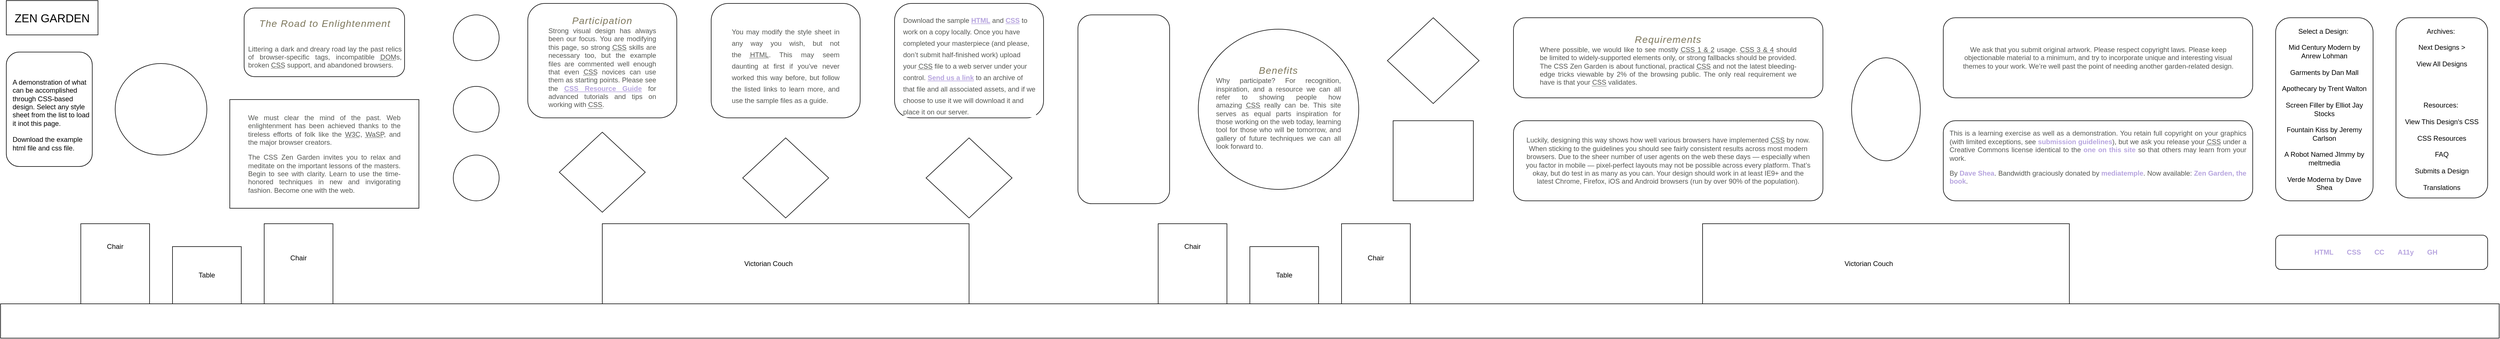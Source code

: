 <mxfile version="14.1.8" type="device"><diagram id="muAHVpq-a1FRQnANZYav" name="Page-1"><mxGraphModel dx="721" dy="633" grid="1" gridSize="10" guides="1" tooltips="1" connect="0" arrows="0" fold="1" page="1" pageScale="1" pageWidth="1400" pageHeight="600" math="0" shadow="0"><root><mxCell id="0"/><mxCell id="1" parent="0"/><mxCell id="gYniuWMGcXN3ru_SgR-X-10" value="" style="rounded=1;whiteSpace=wrap;html=1;fontSize=20;" parent="1" vertex="1"><mxGeometry x="10" y="100" width="150" height="200" as="geometry"/></mxCell><mxCell id="gYniuWMGcXN3ru_SgR-X-1" value="" style="rounded=0;whiteSpace=wrap;html=1;" parent="1" vertex="1"><mxGeometry x="10" y="10" width="160" height="60" as="geometry"/></mxCell><mxCell id="gYniuWMGcXN3ru_SgR-X-2" value="ZEN GARDEN" style="text;html=1;strokeColor=none;fillColor=none;align=center;verticalAlign=middle;whiteSpace=wrap;rounded=0;fontSize=20;" parent="1" vertex="1"><mxGeometry x="10" y="22.5" width="160" height="35" as="geometry"/></mxCell><mxCell id="gYniuWMGcXN3ru_SgR-X-8" value="&lt;div style=&quot;text-align: left&quot;&gt;&lt;span&gt;A demonstration of what can be accomplished through CSS-based design. Select any style sheet from the list to load it inot this page.&amp;nbsp;&lt;/span&gt;&lt;/div&gt;&lt;br&gt;&lt;div style=&quot;text-align: left&quot;&gt;&lt;span&gt;Download the example html file and css file.&amp;nbsp;&lt;/span&gt;&lt;/div&gt;" style="text;html=1;strokeColor=none;fillColor=none;align=center;verticalAlign=middle;whiteSpace=wrap;rounded=0;" parent="1" vertex="1"><mxGeometry x="20" y="130" width="140" height="160" as="geometry"/></mxCell><mxCell id="gYniuWMGcXN3ru_SgR-X-11" value="" style="ellipse;whiteSpace=wrap;html=1;aspect=fixed;" parent="1" vertex="1"><mxGeometry x="200" y="120" width="160" height="160" as="geometry"/></mxCell><mxCell id="gYniuWMGcXN3ru_SgR-X-12" value="" style="group;" parent="1" vertex="1" connectable="0"><mxGeometry x="425" y="23" width="280" height="120" as="geometry"/></mxCell><mxCell id="gYniuWMGcXN3ru_SgR-X-13" value="" style="rounded=1;whiteSpace=wrap;html=1;" parent="gYniuWMGcXN3ru_SgR-X-12" vertex="1"><mxGeometry width="280" height="120" as="geometry"/></mxCell><mxCell id="gYniuWMGcXN3ru_SgR-X-14" value="&lt;h3 style=&quot;font-style: italic ; font-weight: normal ; font-stretch: normal ; font-size: 1.4em ; line-height: normal ; font-family: &amp;#34;georgia&amp;#34; , sans-serif ; letter-spacing: 1px ; margin-bottom: 0px ; color: rgb(125 , 119 , 92) ; background-color: rgb(255 , 255 , 255)&quot;&gt;The Road to Enlightenment&lt;/h3&gt;&lt;p style=&quot;margin-top: 0px ; text-align: justify ; color: rgb(85 , 87 , 83) ; font-family: &amp;#34;georgia&amp;#34; , sans-serif ; background-color: rgb(255 , 255 , 255)&quot;&gt;&lt;br&gt;&lt;/p&gt;&lt;p style=&quot;margin-top: 0px ; text-align: justify ; color: rgb(85 , 87 , 83) ; font-family: &amp;#34;georgia&amp;#34; , sans-serif ; background-color: rgb(255 , 255 , 255)&quot;&gt;Littering a dark and dreary road lay the past relics of browser-specific tags, incompatible&amp;nbsp;&lt;abbr title=&quot;Document Object Model&quot; style=&quot;border-bottom: none&quot;&gt;DOM&lt;/abbr&gt;s, broken&amp;nbsp;&lt;abbr title=&quot;Cascading Style Sheets&quot; style=&quot;border-bottom: none&quot;&gt;CSS&lt;/abbr&gt;&amp;nbsp;support, and abandoned browsers.&lt;/p&gt;" style="text;html=1;strokeColor=none;fillColor=none;align=center;verticalAlign=middle;whiteSpace=wrap;rounded=0;" parent="gYniuWMGcXN3ru_SgR-X-12" vertex="1"><mxGeometry x="6" y="15" width="270" height="90" as="geometry"/></mxCell><mxCell id="gYniuWMGcXN3ru_SgR-X-15" value="" style="group;fillColor=#ffe6cc;strokeColor=#d79b00;" parent="1" vertex="1" connectable="0"><mxGeometry x="400" y="183" width="330" height="190" as="geometry"/></mxCell><mxCell id="gYniuWMGcXN3ru_SgR-X-16" value="" style="rounded=0;whiteSpace=wrap;html=1;" parent="gYniuWMGcXN3ru_SgR-X-15" vertex="1"><mxGeometry width="330" height="190" as="geometry"/></mxCell><mxCell id="gYniuWMGcXN3ru_SgR-X-17" value="&lt;p style=&quot;margin-top: 0px ; text-align: justify ; color: rgb(85 , 87 , 83) ; font-family: &amp;#34;georgia&amp;#34; , sans-serif ; background-color: rgb(255 , 255 , 255)&quot;&gt;We must clear the mind of the past. Web enlightenment has been achieved thanks to the tireless efforts of folk like the&amp;nbsp;&lt;abbr title=&quot;World Wide Web Consortium&quot; style=&quot;border-bottom: none&quot;&gt;W3C&lt;/abbr&gt;,&amp;nbsp;&lt;abbr title=&quot;Web Standards Project&quot; style=&quot;border-bottom: none&quot;&gt;WaSP&lt;/abbr&gt;, and the major browser creators.&lt;/p&gt;&lt;p style=&quot;margin-top: 0px ; text-align: justify ; color: rgb(85 , 87 , 83) ; font-family: &amp;#34;georgia&amp;#34; , sans-serif ; background-color: rgb(255 , 255 , 255)&quot;&gt;The CSS Zen Garden invites you to relax and meditate on the important lessons of the masters. Begin to see with clarity. Learn to use the time-honored techniques in new and invigorating fashion. Become one with the web.&lt;/p&gt;" style="text;html=1;strokeColor=none;fillColor=none;align=center;verticalAlign=middle;whiteSpace=wrap;rounded=0;" parent="gYniuWMGcXN3ru_SgR-X-15" vertex="1"><mxGeometry x="30.8" y="24.806" width="268.4" height="153.056" as="geometry"/></mxCell><mxCell id="gYniuWMGcXN3ru_SgR-X-18" value="" style="rhombus;whiteSpace=wrap;html=1;align=left;" parent="1" vertex="1"><mxGeometry x="975" y="240" width="150" height="140" as="geometry"/></mxCell><mxCell id="gYniuWMGcXN3ru_SgR-X-19" value="" style="group" parent="1" vertex="1" connectable="0"><mxGeometry x="920" y="15" width="260" height="200" as="geometry"/></mxCell><mxCell id="gYniuWMGcXN3ru_SgR-X-20" value="" style="rounded=1;whiteSpace=wrap;html=1;" parent="gYniuWMGcXN3ru_SgR-X-19" vertex="1"><mxGeometry width="260" height="200" as="geometry"/></mxCell><mxCell id="gYniuWMGcXN3ru_SgR-X-21" value="&lt;h3 style=&quot;font-style: italic ; font-weight: normal ; font-stretch: normal ; font-size: 1.4em ; line-height: normal ; font-family: &amp;quot;georgia&amp;quot; , sans-serif ; letter-spacing: 1px ; margin-bottom: 0px ; color: rgb(125 , 119 , 92) ; background-color: rgb(255 , 255 , 255)&quot;&gt;Participation&lt;/h3&gt;&lt;p style=&quot;margin-top: 0px ; text-align: justify ; color: rgb(85 , 87 , 83) ; font-family: &amp;quot;georgia&amp;quot; , sans-serif ; background-color: rgb(255 , 255 , 255)&quot;&gt;Strong visual design has always been our focus. You are modifying this page, so strong&amp;nbsp;&lt;abbr title=&quot;Cascading Style Sheets&quot; style=&quot;border-bottom: none&quot;&gt;CSS&lt;/abbr&gt;&amp;nbsp;skills are necessary too, but the example files are commented well enough that even&amp;nbsp;&lt;abbr title=&quot;Cascading Style Sheets&quot; style=&quot;border-bottom: none&quot;&gt;CSS&lt;/abbr&gt;&amp;nbsp;novices can use them as starting points. Please see the&amp;nbsp;&lt;a href=&quot;http://www.mezzoblue.com/zengarden/resources/&quot; title=&quot;A listing of CSS-related resources&quot; style=&quot;font-weight: bold ; color: rgb(183 , 165 , 223)&quot;&gt;&lt;abbr title=&quot;Cascading Style Sheets&quot; style=&quot;border-bottom: none&quot;&gt;CSS&lt;/abbr&gt;&amp;nbsp;Resource Guide&lt;/a&gt;&amp;nbsp;for advanced tutorials and tips on working with&amp;nbsp;&lt;abbr title=&quot;Cascading Style Sheets&quot; style=&quot;border-bottom: none&quot;&gt;CSS&lt;/abbr&gt;.&lt;/p&gt;" style="text;html=1;strokeColor=none;fillColor=none;align=center;verticalAlign=middle;whiteSpace=wrap;rounded=0;" parent="gYniuWMGcXN3ru_SgR-X-19" vertex="1"><mxGeometry x="35" y="17.5" width="190" height="165" as="geometry"/></mxCell><mxCell id="gYniuWMGcXN3ru_SgR-X-23" value="" style="ellipse;whiteSpace=wrap;html=1;aspect=fixed;align=left;" parent="1" vertex="1"><mxGeometry x="790" y="280" width="80" height="80" as="geometry"/></mxCell><mxCell id="gYniuWMGcXN3ru_SgR-X-24" value="" style="ellipse;whiteSpace=wrap;html=1;aspect=fixed;align=left;" parent="1" vertex="1"><mxGeometry x="790" y="160" width="80" height="80" as="geometry"/></mxCell><mxCell id="gYniuWMGcXN3ru_SgR-X-25" value="" style="ellipse;whiteSpace=wrap;html=1;aspect=fixed;align=left;" parent="1" vertex="1"><mxGeometry x="790" y="35" width="80" height="80" as="geometry"/></mxCell><mxCell id="gYniuWMGcXN3ru_SgR-X-26" value="" style="rhombus;whiteSpace=wrap;html=1;align=left;" parent="1" vertex="1"><mxGeometry x="1615" y="250" width="150" height="140" as="geometry"/></mxCell><mxCell id="gYniuWMGcXN3ru_SgR-X-27" value="" style="rhombus;whiteSpace=wrap;html=1;align=left;" parent="1" vertex="1"><mxGeometry x="1295" y="250" width="150" height="140" as="geometry"/></mxCell><mxCell id="gYniuWMGcXN3ru_SgR-X-29" value="" style="group" parent="1" vertex="1" connectable="0"><mxGeometry x="1560" y="15" width="260" height="200" as="geometry"/></mxCell><mxCell id="gYniuWMGcXN3ru_SgR-X-30" value="" style="rounded=1;whiteSpace=wrap;html=1;" parent="gYniuWMGcXN3ru_SgR-X-29" vertex="1"><mxGeometry width="260" height="200" as="geometry"/></mxCell><mxCell id="gYniuWMGcXN3ru_SgR-X-31" value="&lt;h3 style=&quot;font-style: italic ; font-weight: normal ; font-stretch: normal ; font-size: 1.4em ; line-height: normal ; font-family: &amp;quot;georgia&amp;quot; , sans-serif ; letter-spacing: 1px ; margin-bottom: 0px ; color: rgb(125 , 119 , 92) ; background-color: rgb(255 , 255 , 255)&quot;&gt;&lt;span style=&quot;color: rgb(85 , 87 , 83) ; font-size: 12px ; font-style: normal ; letter-spacing: normal&quot;&gt;Download the sample&amp;nbsp;&lt;/span&gt;&lt;a title=&quot;This page's source HTML code, not to be modified.&quot; style=&quot;font-weight: bold ; color: rgb(183 , 165 , 223) ; font-size: 12px ; font-style: normal ; letter-spacing: normal&quot;&gt;HTML&lt;/a&gt;&lt;span style=&quot;color: rgb(85 , 87 , 83) ; font-size: 12px ; font-style: normal ; letter-spacing: normal&quot;&gt;&amp;nbsp;and&amp;nbsp;&lt;/span&gt;&lt;a title=&quot;This page's sample CSS, the file you may modify.&quot; style=&quot;font-weight: bold ; color: rgb(183 , 165 , 223) ; font-size: 12px ; font-style: normal ; letter-spacing: normal&quot;&gt;CSS&lt;/a&gt;&lt;span style=&quot;color: rgb(85 , 87 , 83) ; font-size: 12px ; font-style: normal ; letter-spacing: normal&quot;&gt;&amp;nbsp;to work on a copy locally. Once you have completed your masterpiece (and please, don’t submit half-finished work) upload your&amp;nbsp;&lt;/span&gt;&lt;abbr title=&quot;Cascading Style Sheets&quot; style=&quot;border-bottom: none ; color: rgb(85 , 87 , 83) ; font-size: 12px ; font-style: normal ; letter-spacing: normal&quot;&gt;CSS&lt;/abbr&gt;&lt;span style=&quot;color: rgb(85 , 87 , 83) ; font-size: 12px ; font-style: normal ; letter-spacing: normal&quot;&gt;&amp;nbsp;file to a web server under your control.&amp;nbsp;&lt;/span&gt;&lt;a href=&quot;http://www.mezzoblue.com/zengarden/submit/&quot; title=&quot;Use the contact form to send us your CSS file&quot; style=&quot;font-weight: bold ; color: rgb(183 , 165 , 223) ; font-size: 12px ; font-style: normal ; letter-spacing: normal&quot;&gt;Send us a link&lt;/a&gt;&lt;span style=&quot;color: rgb(85 , 87 , 83) ; font-size: 12px ; font-style: normal ; letter-spacing: normal&quot;&gt;&amp;nbsp;to an archive of that file and all associated assets, and if we choose to use it we will download it and place it on our server.&lt;/span&gt;&lt;br&gt;&lt;/h3&gt;" style="text;html=1;strokeColor=none;fillColor=none;align=left;verticalAlign=middle;whiteSpace=wrap;rounded=0;spacing=0;" parent="gYniuWMGcXN3ru_SgR-X-29" vertex="1"><mxGeometry x="15" y="10" width="230" height="180" as="geometry"/></mxCell><mxCell id="gYniuWMGcXN3ru_SgR-X-32" value="" style="group" parent="1" vertex="1" connectable="0"><mxGeometry x="1240" y="15" width="260" height="200" as="geometry"/></mxCell><mxCell id="gYniuWMGcXN3ru_SgR-X-33" value="" style="rounded=1;whiteSpace=wrap;html=1;" parent="gYniuWMGcXN3ru_SgR-X-32" vertex="1"><mxGeometry width="260" height="200" as="geometry"/></mxCell><mxCell id="gYniuWMGcXN3ru_SgR-X-34" value="&lt;h3 style=&quot;text-align: justify ; font-style: italic ; font-weight: normal ; font-stretch: normal ; font-size: 1.4em ; line-height: normal ; font-family: &amp;#34;georgia&amp;#34; , sans-serif ; letter-spacing: 1px ; margin-bottom: 0px ; color: rgb(125 , 119 , 92) ; background-color: rgb(255 , 255 , 255)&quot;&gt;&lt;span style=&quot;color: rgb(85 , 87 , 83) ; font-size: 12px ; font-style: normal ; letter-spacing: normal&quot;&gt;You may modify the style sheet in any way you wish, but not the&amp;nbsp;&lt;/span&gt;&lt;abbr title=&quot;HyperText Markup Language&quot; style=&quot;border-bottom: none ; color: rgb(85 , 87 , 83) ; font-size: 12px ; font-style: normal ; letter-spacing: normal&quot;&gt;HTML&lt;/abbr&gt;&lt;span style=&quot;color: rgb(85 , 87 , 83) ; font-size: 12px ; font-style: normal ; letter-spacing: normal&quot;&gt;. This may seem daunting at first if you’ve never worked this way before, but follow the listed links to learn more, and use the sample files as a guide.&lt;/span&gt;&lt;br&gt;&lt;/h3&gt;" style="text;html=1;strokeColor=none;fillColor=none;align=center;verticalAlign=middle;whiteSpace=wrap;rounded=0;" parent="gYniuWMGcXN3ru_SgR-X-32" vertex="1"><mxGeometry x="35" y="25" width="190" height="150" as="geometry"/></mxCell><mxCell id="gYniuWMGcXN3ru_SgR-X-38" value="" style="rounded=1;whiteSpace=wrap;html=1;" parent="1" vertex="1"><mxGeometry x="1880" y="35" width="160" height="330" as="geometry"/></mxCell><mxCell id="gYniuWMGcXN3ru_SgR-X-39" value="" style="group" parent="1" vertex="1" connectable="0"><mxGeometry x="2090" y="60" width="280" height="280" as="geometry"/></mxCell><mxCell id="gYniuWMGcXN3ru_SgR-X-40" value="" style="ellipse;whiteSpace=wrap;html=1;aspect=fixed;align=left;" parent="gYniuWMGcXN3ru_SgR-X-39" vertex="1"><mxGeometry width="280" height="280" as="geometry"/></mxCell><mxCell id="gYniuWMGcXN3ru_SgR-X-41" value="&#10;&#10;&lt;h3 style=&quot;font: italic 1.4em georgia, sans-serif; letter-spacing: 1px; margin-bottom: 0px; color: rgb(125, 119, 92); text-indent: 0px; text-transform: none; word-spacing: 0px; background-color: rgb(255, 255, 255);&quot;&gt;Benefits&lt;/h3&gt;&lt;p style=&quot;margin-top: 0px; text-align: justify; color: rgb(85, 87, 83); font-family: georgia, sans-serif; font-size: 12px; font-style: normal; font-weight: 400; letter-spacing: normal; text-indent: 0px; text-transform: none; word-spacing: 0px; background-color: rgb(255, 255, 255);&quot;&gt;Why participate? For recognition, inspiration, and a resource we can all refer to showing people how amazing&lt;span&gt;&amp;nbsp;&lt;/span&gt;&lt;abbr title=&quot;Cascading Style Sheets&quot; style=&quot;border-bottom: none&quot;&gt;CSS&lt;/abbr&gt;&lt;span&gt;&amp;nbsp;&lt;/span&gt;really can be. This site serves as equal parts inspiration for those working on the web today, learning tool for those who will be tomorrow, and gallery of future techniques we can all look forward to.&lt;/p&gt;&#10;&#10;" style="text;html=1;strokeColor=none;fillColor=none;align=center;verticalAlign=middle;whiteSpace=wrap;rounded=0;" parent="gYniuWMGcXN3ru_SgR-X-39" vertex="1"><mxGeometry x="30" y="60" width="220" height="150" as="geometry"/></mxCell><mxCell id="gYniuWMGcXN3ru_SgR-X-43" value="" style="rhombus;whiteSpace=wrap;html=1;fillColor=none;" parent="1" vertex="1"><mxGeometry x="2420" y="40" width="160" height="150" as="geometry"/></mxCell><mxCell id="gYniuWMGcXN3ru_SgR-X-44" value="" style="rounded=0;whiteSpace=wrap;html=1;fillColor=none;" parent="1" vertex="1"><mxGeometry x="2430" y="220" width="140" height="140" as="geometry"/></mxCell><mxCell id="gYniuWMGcXN3ru_SgR-X-47" value="" style="rounded=1;whiteSpace=wrap;html=1;align=left;" parent="1" vertex="1"><mxGeometry x="3390" y="220" width="540" height="140" as="geometry"/></mxCell><mxCell id="gYniuWMGcXN3ru_SgR-X-49" value="" style="rounded=1;whiteSpace=wrap;html=1;align=left;" parent="1" vertex="1"><mxGeometry x="2640" y="220" width="540" height="140" as="geometry"/></mxCell><mxCell id="gYniuWMGcXN3ru_SgR-X-50" value="" style="ellipse;whiteSpace=wrap;html=1;fillColor=none;" parent="1" vertex="1"><mxGeometry x="3230" y="110" width="120" height="180" as="geometry"/></mxCell><mxCell id="gYniuWMGcXN3ru_SgR-X-51" value="&#10;&#10;&lt;span style=&quot;color: rgb(85, 87, 83); font-family: georgia, sans-serif; font-size: 12px; font-style: normal; font-weight: 400; letter-spacing: normal; text-align: justify; text-indent: 0px; text-transform: none; word-spacing: 0px; background-color: rgb(255, 255, 255); display: inline; float: none;&quot;&gt;Luckily, designing this way shows how well various browsers have implemented&lt;span&gt;&amp;nbsp;&lt;/span&gt;&lt;/span&gt;&lt;abbr title=&quot;Cascading Style Sheets&quot; style=&quot;border-bottom: none; color: rgb(85, 87, 83); font-family: georgia, sans-serif; font-size: 12px; font-style: normal; font-weight: 400; letter-spacing: normal; text-align: justify; text-indent: 0px; text-transform: none; word-spacing: 0px; background-color: rgb(255, 255, 255);&quot;&gt;CSS&lt;/abbr&gt;&lt;span style=&quot;color: rgb(85, 87, 83); font-family: georgia, sans-serif; font-size: 12px; font-style: normal; font-weight: 400; letter-spacing: normal; text-align: justify; text-indent: 0px; text-transform: none; word-spacing: 0px; background-color: rgb(255, 255, 255); display: inline; float: none;&quot;&gt;&lt;span&gt;&amp;nbsp;&lt;/span&gt;by now. When sticking to the guidelines you should see fairly consistent results across most modern browsers. Due to the sheer number of user agents on the web these days — especially when you factor in mobile — pixel-perfect layouts may not be possible across every platform. That’s okay, but do test in as many as you can. Your design should work in at least IE9+ and the latest Chrome, Firefox, iOS and Android browsers (run by over 90% of the population).&lt;/span&gt;&#10;&#10;" style="text;html=1;strokeColor=none;fillColor=none;align=center;verticalAlign=middle;whiteSpace=wrap;rounded=0;" parent="1" vertex="1"><mxGeometry x="2660" y="245" width="500" height="90" as="geometry"/></mxCell><mxCell id="gYniuWMGcXN3ru_SgR-X-53" value="&#10;&#10;&lt;p style=&quot;margin-top: 0px; text-align: justify; color: rgb(85, 87, 83); font-family: georgia, sans-serif; font-size: 12px; font-style: normal; font-weight: 400; letter-spacing: normal; text-indent: 0px; text-transform: none; word-spacing: 0px; background-color: rgb(255, 255, 255);&quot;&gt;This is a learning exercise as well as a demonstration. You retain full copyright on your graphics (with limited exceptions, see&lt;span&gt;&amp;nbsp;&lt;/span&gt;&lt;a href=&quot;http://www.mezzoblue.com/zengarden/submit/guidelines/&quot; style=&quot;font-weight: bold ; text-decoration: none ; color: rgb(183 , 165 , 223)&quot;&gt;submission guidelines&lt;/a&gt;), but we ask you release your&lt;span&gt;&amp;nbsp;&lt;/span&gt;&lt;abbr title=&quot;Cascading Style Sheets&quot; style=&quot;border-bottom: none&quot;&gt;CSS&lt;/abbr&gt;&lt;span&gt;&amp;nbsp;&lt;/span&gt;under a Creative Commons license identical to the&lt;span&gt;&amp;nbsp;&lt;/span&gt;&lt;a href=&quot;http://creativecommons.org/licenses/by-nc-sa/3.0/&quot; title=&quot;View the Zen Garden's license information.&quot; style=&quot;font-weight: bold ; text-decoration: none ; color: rgb(183 , 165 , 223)&quot;&gt;one on this site&lt;/a&gt;&lt;span&gt;&amp;nbsp;&lt;/span&gt;so that others may learn from your work.&lt;/p&gt;&lt;p style=&quot;margin-top: 0px; text-align: justify; color: rgb(85, 87, 83); font-family: georgia, sans-serif; font-size: 12px; font-style: normal; font-weight: 400; letter-spacing: normal; text-indent: 0px; text-transform: none; word-spacing: 0px; background-color: rgb(255, 255, 255);&quot;&gt;By&lt;span&gt;&amp;nbsp;&lt;/span&gt;&lt;a href=&quot;http://www.mezzoblue.com/&quot; style=&quot;font-weight: bold ; text-decoration: none ; color: rgb(183 , 165 , 223)&quot;&gt;Dave Shea&lt;/a&gt;. Bandwidth graciously donated by&lt;span&gt;&amp;nbsp;&lt;/span&gt;&lt;a href=&quot;http://www.mediatemple.net/&quot; style=&quot;font-weight: bold ; text-decoration: none ; color: rgb(183 , 165 , 223)&quot;&gt;mediatemple&lt;/a&gt;. Now available:&lt;span&gt;&amp;nbsp;&lt;/span&gt;&lt;a href=&quot;http://www.amazon.com/exec/obidos/ASIN/0321303474/mezzoblue-20/&quot; style=&quot;font-weight: bold ; text-decoration: none ; color: rgb(183 , 165 , 223)&quot;&gt;Zen Garden, the book&lt;/a&gt;.&lt;/p&gt;&#10;&#10;" style="text;html=1;strokeColor=none;fillColor=none;align=center;verticalAlign=middle;whiteSpace=wrap;rounded=0;" parent="1" vertex="1"><mxGeometry x="3400" y="235" width="520" height="110" as="geometry"/></mxCell><mxCell id="gYniuWMGcXN3ru_SgR-X-54" value="" style="group" parent="1" vertex="1" connectable="0"><mxGeometry x="2640" y="40" width="540" height="140" as="geometry"/></mxCell><mxCell id="gYniuWMGcXN3ru_SgR-X-46" value="" style="rounded=1;whiteSpace=wrap;html=1;align=left;" parent="gYniuWMGcXN3ru_SgR-X-54" vertex="1"><mxGeometry width="540" height="140" as="geometry"/></mxCell><mxCell id="gYniuWMGcXN3ru_SgR-X-45" value="&lt;h3 style=&quot;font-style: italic ; font-weight: normal ; font-stretch: normal ; font-size: 1.4em ; line-height: normal ; font-family: &amp;#34;georgia&amp;#34; , sans-serif ; letter-spacing: 1px ; margin-bottom: 0px ; color: rgb(125 , 119 , 92) ; background-color: rgb(255 , 255 , 255)&quot;&gt;Requirements&lt;/h3&gt;&lt;p style=&quot;margin-top: 0px ; text-align: justify ; color: rgb(85 , 87 , 83) ; font-family: &amp;#34;georgia&amp;#34; , sans-serif ; background-color: rgb(255 , 255 , 255)&quot;&gt;Where possible, we would like to see mostly&amp;nbsp;&lt;abbr title=&quot;Cascading Style Sheets, levels 1 and 2&quot; style=&quot;border-bottom: none&quot;&gt;CSS 1 &amp;amp; 2&lt;/abbr&gt;&amp;nbsp;usage.&amp;nbsp;&lt;abbr title=&quot;Cascading Style Sheets, levels 3 and 4&quot; style=&quot;border-bottom: none&quot;&gt;CSS 3 &amp;amp; 4&lt;/abbr&gt;&amp;nbsp;should be limited to widely-supported elements only, or strong fallbacks should be provided. The CSS Zen Garden is about functional, practical&amp;nbsp;&lt;abbr title=&quot;Cascading Style Sheets&quot; style=&quot;border-bottom: none&quot;&gt;CSS&lt;/abbr&gt;&amp;nbsp;and not the latest bleeding-edge tricks viewable by 2% of the browsing public. The only real requirement we have is that your&amp;nbsp;&lt;abbr title=&quot;Cascading Style Sheets&quot; style=&quot;border-bottom: none&quot;&gt;CSS&lt;/abbr&gt;&amp;nbsp;validates.&lt;/p&gt;" style="text;html=1;strokeColor=none;align=center;verticalAlign=middle;whiteSpace=wrap;rounded=0;" parent="gYniuWMGcXN3ru_SgR-X-54" vertex="1"><mxGeometry x="45" y="23" width="450" height="97" as="geometry"/></mxCell><mxCell id="gYniuWMGcXN3ru_SgR-X-55" value="" style="group" parent="1" vertex="1" connectable="0"><mxGeometry x="3390" y="40" width="540" height="140" as="geometry"/></mxCell><mxCell id="gYniuWMGcXN3ru_SgR-X-48" value="" style="rounded=1;whiteSpace=wrap;html=1;align=left;" parent="gYniuWMGcXN3ru_SgR-X-55" vertex="1"><mxGeometry width="540" height="140" as="geometry"/></mxCell><mxCell id="gYniuWMGcXN3ru_SgR-X-52" value="&#10;&#10;&lt;span style=&quot;color: rgb(85, 87, 83); font-family: georgia, sans-serif; font-size: 12px; font-style: normal; font-weight: 400; letter-spacing: normal; text-align: justify; text-indent: 0px; text-transform: none; word-spacing: 0px; background-color: rgb(255, 255, 255); display: inline; float: none;&quot;&gt;We ask that you submit original artwork. Please respect copyright laws. Please keep objectionable material to a minimum, and try to incorporate unique and interesting visual themes to your work. We’re well past the point of needing another garden-related design.&lt;/span&gt;&#10;&#10;" style="text;html=1;strokeColor=none;fillColor=none;align=center;verticalAlign=middle;whiteSpace=wrap;rounded=0;" parent="gYniuWMGcXN3ru_SgR-X-55" vertex="1"><mxGeometry x="22.5" y="48.5" width="495" height="43" as="geometry"/></mxCell><mxCell id="wFP26SduysRB2YfjHipA-1" value="" style="rounded=0;whiteSpace=wrap;html=1;" parent="1" vertex="1"><mxGeometry y="540" width="4360" height="60" as="geometry"/></mxCell><mxCell id="wFP26SduysRB2YfjHipA-8" value="" style="group" parent="1" vertex="1" connectable="0"><mxGeometry x="140" y="400" width="440" height="140" as="geometry"/></mxCell><mxCell id="wFP26SduysRB2YfjHipA-2" value="" style="rounded=0;whiteSpace=wrap;html=1;" parent="wFP26SduysRB2YfjHipA-8" vertex="1"><mxGeometry width="120" height="140" as="geometry"/></mxCell><mxCell id="wFP26SduysRB2YfjHipA-3" value="" style="rounded=0;whiteSpace=wrap;html=1;" parent="wFP26SduysRB2YfjHipA-8" vertex="1"><mxGeometry x="160" y="40" width="120" height="100" as="geometry"/></mxCell><mxCell id="wFP26SduysRB2YfjHipA-4" value="" style="rounded=0;whiteSpace=wrap;html=1;" parent="wFP26SduysRB2YfjHipA-8" vertex="1"><mxGeometry x="320" width="120" height="140" as="geometry"/></mxCell><mxCell id="wFP26SduysRB2YfjHipA-5" value="Chair" style="text;html=1;strokeColor=none;fillColor=none;align=center;verticalAlign=middle;whiteSpace=wrap;rounded=0;" parent="wFP26SduysRB2YfjHipA-8" vertex="1"><mxGeometry x="40" y="30" width="40" height="20" as="geometry"/></mxCell><mxCell id="wFP26SduysRB2YfjHipA-6" value="Chair" style="text;html=1;strokeColor=none;fillColor=none;align=center;verticalAlign=middle;whiteSpace=wrap;rounded=0;" parent="wFP26SduysRB2YfjHipA-8" vertex="1"><mxGeometry x="360" y="50" width="40" height="20" as="geometry"/></mxCell><mxCell id="wFP26SduysRB2YfjHipA-7" value="Table" style="text;html=1;strokeColor=none;fillColor=none;align=center;verticalAlign=middle;whiteSpace=wrap;rounded=0;" parent="wFP26SduysRB2YfjHipA-8" vertex="1"><mxGeometry x="200" y="75" width="40" height="30" as="geometry"/></mxCell><mxCell id="wFP26SduysRB2YfjHipA-9" value="" style="group" parent="1" vertex="1" connectable="0"><mxGeometry x="2020" y="400" width="440" height="140" as="geometry"/></mxCell><mxCell id="wFP26SduysRB2YfjHipA-10" value="" style="rounded=0;whiteSpace=wrap;html=1;" parent="wFP26SduysRB2YfjHipA-9" vertex="1"><mxGeometry width="120" height="140" as="geometry"/></mxCell><mxCell id="wFP26SduysRB2YfjHipA-11" value="" style="rounded=0;whiteSpace=wrap;html=1;" parent="wFP26SduysRB2YfjHipA-9" vertex="1"><mxGeometry x="160" y="40" width="120" height="100" as="geometry"/></mxCell><mxCell id="wFP26SduysRB2YfjHipA-12" value="" style="rounded=0;whiteSpace=wrap;html=1;" parent="wFP26SduysRB2YfjHipA-9" vertex="1"><mxGeometry x="320" width="120" height="140" as="geometry"/></mxCell><mxCell id="wFP26SduysRB2YfjHipA-13" value="Chair" style="text;html=1;strokeColor=none;fillColor=none;align=center;verticalAlign=middle;whiteSpace=wrap;rounded=0;" parent="wFP26SduysRB2YfjHipA-9" vertex="1"><mxGeometry x="40" y="30" width="40" height="20" as="geometry"/></mxCell><mxCell id="wFP26SduysRB2YfjHipA-14" value="Chair" style="text;html=1;strokeColor=none;fillColor=none;align=center;verticalAlign=middle;whiteSpace=wrap;rounded=0;" parent="wFP26SduysRB2YfjHipA-9" vertex="1"><mxGeometry x="360" y="50" width="40" height="20" as="geometry"/></mxCell><mxCell id="wFP26SduysRB2YfjHipA-15" value="Table" style="text;html=1;strokeColor=none;fillColor=none;align=center;verticalAlign=middle;whiteSpace=wrap;rounded=0;" parent="wFP26SduysRB2YfjHipA-9" vertex="1"><mxGeometry x="200" y="75" width="40" height="30" as="geometry"/></mxCell><mxCell id="wFP26SduysRB2YfjHipA-19" value="" style="group" parent="1" vertex="1" connectable="0"><mxGeometry x="1050" y="400" width="640" height="140" as="geometry"/></mxCell><mxCell id="wFP26SduysRB2YfjHipA-17" value="" style="rounded=0;whiteSpace=wrap;html=1;" parent="wFP26SduysRB2YfjHipA-19" vertex="1"><mxGeometry width="640" height="140" as="geometry"/></mxCell><mxCell id="wFP26SduysRB2YfjHipA-18" value="Victorian Couch" style="text;html=1;strokeColor=none;fillColor=none;align=center;verticalAlign=middle;whiteSpace=wrap;rounded=0;" parent="wFP26SduysRB2YfjHipA-19" vertex="1"><mxGeometry x="220" y="60" width="140" height="20" as="geometry"/></mxCell><mxCell id="wFP26SduysRB2YfjHipA-22" value="" style="group" parent="1" vertex="1" connectable="0"><mxGeometry x="3970" y="23.5" width="170" height="353" as="geometry"/></mxCell><mxCell id="wFP26SduysRB2YfjHipA-20" value="" style="rounded=1;whiteSpace=wrap;html=1;" parent="wFP26SduysRB2YfjHipA-22" vertex="1"><mxGeometry y="16.5" width="170" height="320" as="geometry"/></mxCell><mxCell id="wFP26SduysRB2YfjHipA-21" value="Select a Design:&amp;nbsp;&lt;br&gt;&lt;br&gt;Mid Century Modern by Anrew Lohman&lt;br&gt;&lt;br&gt;Garments by Dan Mall&lt;br&gt;&lt;br&gt;Apothecary by Trent Walton&lt;br&gt;&lt;br&gt;Screen Filler by Elliot Jay Stocks&lt;br&gt;&lt;br&gt;Fountain Kiss by Jeremy Carlson&lt;br&gt;&lt;br&gt;A Robot Named JImmy by meltmedia&lt;br&gt;&lt;br&gt;Verde Moderna by Dave Shea&lt;br&gt;" style="text;html=1;strokeColor=none;fillColor=none;align=center;verticalAlign=middle;whiteSpace=wrap;rounded=0;" parent="wFP26SduysRB2YfjHipA-22" vertex="1"><mxGeometry x="5" width="160" height="353" as="geometry"/></mxCell><mxCell id="wFP26SduysRB2YfjHipA-25" value="" style="group" parent="1" vertex="1" connectable="0"><mxGeometry x="4180" y="40" width="160" height="315" as="geometry"/></mxCell><mxCell id="wFP26SduysRB2YfjHipA-24" value="" style="rounded=1;whiteSpace=wrap;html=1;" parent="wFP26SduysRB2YfjHipA-25" vertex="1"><mxGeometry width="160" height="315" as="geometry"/></mxCell><mxCell id="wFP26SduysRB2YfjHipA-23" value="Archives:&amp;nbsp;&lt;br&gt;&lt;br&gt;Next Designs &amp;gt;&lt;br&gt;&lt;br&gt;View All Designs&lt;br&gt;&lt;br&gt;&lt;br&gt;&lt;br&gt;&lt;br&gt;Resources:&amp;nbsp;&lt;br&gt;&lt;br&gt;View This Design's CSS&lt;br&gt;&lt;br&gt;CSS Resources&lt;br&gt;&lt;br&gt;FAQ&lt;br&gt;&lt;br&gt;Submits a Design&lt;br&gt;&lt;br&gt;Translations" style="text;html=1;strokeColor=none;fillColor=none;align=center;verticalAlign=middle;whiteSpace=wrap;rounded=0;" parent="wFP26SduysRB2YfjHipA-25" vertex="1"><mxGeometry y="5" width="160" height="310" as="geometry"/></mxCell><mxCell id="wFP26SduysRB2YfjHipA-26" value="" style="group" parent="1" vertex="1" connectable="0"><mxGeometry x="2970" y="400" width="640" height="140" as="geometry"/></mxCell><mxCell id="wFP26SduysRB2YfjHipA-27" value="" style="rounded=0;whiteSpace=wrap;html=1;" parent="wFP26SduysRB2YfjHipA-26" vertex="1"><mxGeometry width="640" height="140" as="geometry"/></mxCell><mxCell id="wFP26SduysRB2YfjHipA-28" value="Victorian Couch" style="text;html=1;strokeColor=none;fillColor=none;align=center;verticalAlign=middle;whiteSpace=wrap;rounded=0;" parent="wFP26SduysRB2YfjHipA-26" vertex="1"><mxGeometry x="220" y="60" width="140" height="20" as="geometry"/></mxCell><mxCell id="4ZSBds59sMEL7OuQ_czo-1" value="" style="group" vertex="1" connectable="0" parent="1"><mxGeometry x="3970" y="420" width="370" height="60" as="geometry"/></mxCell><mxCell id="wFP26SduysRB2YfjHipA-29" value="" style="rounded=1;whiteSpace=wrap;html=1;" parent="4ZSBds59sMEL7OuQ_czo-1" vertex="1"><mxGeometry width="370" height="60" as="geometry"/></mxCell><mxCell id="wFP26SduysRB2YfjHipA-30" value="&#10;&#10;&lt;a href=&quot;http://validator.w3.org/check/referer&quot; title=&quot;Check the validity of this site’s HTML&quot; class=&quot;zen-validate-html&quot; style=&quot;font-weight: bold; text-decoration: none; color: rgb(183, 165, 223); margin-right: 20px; font-family: georgia, sans-serif; font-size: 12px; font-style: normal; letter-spacing: normal; text-align: center; text-indent: 0px; text-transform: none; word-spacing: 0px; background-color: rgb(255, 255, 255);&quot;&gt;HTML&lt;/a&gt;&lt;span style=&quot;color: rgb(85, 87, 83); font-family: georgia, sans-serif; font-size: 12px; font-style: normal; font-weight: 400; letter-spacing: normal; text-align: center; text-indent: 0px; text-transform: none; word-spacing: 0px; background-color: rgb(255, 255, 255); display: inline; float: none;&quot;&gt;&lt;span&gt;&amp;nbsp;&lt;/span&gt;&lt;/span&gt;&lt;a href=&quot;http://jigsaw.w3.org/css-validator/check/referer&quot; title=&quot;Check the validity of this site’s CSS&quot; class=&quot;zen-validate-css&quot; style=&quot;font-weight: bold; text-decoration: none; color: rgb(183, 165, 223); margin-right: 20px; font-family: georgia, sans-serif; font-size: 12px; font-style: normal; letter-spacing: normal; text-align: center; text-indent: 0px; text-transform: none; word-spacing: 0px; background-color: rgb(255, 255, 255);&quot;&gt;CSS&lt;/a&gt;&lt;span style=&quot;color: rgb(85, 87, 83); font-family: georgia, sans-serif; font-size: 12px; font-style: normal; font-weight: 400; letter-spacing: normal; text-align: center; text-indent: 0px; text-transform: none; word-spacing: 0px; background-color: rgb(255, 255, 255); display: inline; float: none;&quot;&gt;&lt;span&gt;&amp;nbsp;&lt;/span&gt;&lt;/span&gt;&lt;a href=&quot;http://creativecommons.org/licenses/by-nc-sa/3.0/&quot; title=&quot;View the Creative Commons license of this site: Attribution-NonCommercial-ShareAlike.&quot; class=&quot;zen-license&quot; style=&quot;font-weight: bold; text-decoration: none; color: rgb(183, 165, 223); margin-right: 20px; font-family: georgia, sans-serif; font-size: 12px; font-style: normal; letter-spacing: normal; text-align: center; text-indent: 0px; text-transform: none; word-spacing: 0px; background-color: rgb(255, 255, 255);&quot;&gt;CC&lt;/a&gt;&lt;span style=&quot;color: rgb(85, 87, 83); font-family: georgia, sans-serif; font-size: 12px; font-style: normal; font-weight: 400; letter-spacing: normal; text-align: center; text-indent: 0px; text-transform: none; word-spacing: 0px; background-color: rgb(255, 255, 255); display: inline; float: none;&quot;&gt;&lt;span&gt;&amp;nbsp;&lt;/span&gt;&lt;/span&gt;&lt;a href=&quot;http://mezzoblue.com/zengarden/faq/#aaa&quot; title=&quot;Read about the accessibility of this site&quot; class=&quot;zen-accessibility&quot; style=&quot;font-weight: bold; text-decoration: none; color: rgb(183, 165, 223); margin-right: 20px; font-family: georgia, sans-serif; font-size: 12px; font-style: normal; letter-spacing: normal; text-align: center; text-indent: 0px; text-transform: none; word-spacing: 0px; background-color: rgb(255, 255, 255);&quot;&gt;A11y&lt;/a&gt;&lt;span style=&quot;color: rgb(85, 87, 83); font-family: georgia, sans-serif; font-size: 12px; font-style: normal; font-weight: 400; letter-spacing: normal; text-align: center; text-indent: 0px; text-transform: none; word-spacing: 0px; background-color: rgb(255, 255, 255); display: inline; float: none;&quot;&gt;&lt;span&gt;&amp;nbsp;&lt;/span&gt;&lt;/span&gt;&lt;a href=&quot;https://github.com/mezzoblue/csszengarden.com&quot; title=&quot;Fork this site on Github&quot; class=&quot;zen-github&quot; style=&quot;font-weight: bold; text-decoration: none; color: rgb(183, 165, 223); margin-right: 20px; font-family: georgia, sans-serif; font-size: 12px; font-style: normal; letter-spacing: normal; text-align: center; text-indent: 0px; text-transform: none; word-spacing: 0px; background-color: rgb(255, 255, 255);&quot;&gt;GH&lt;/a&gt;&#10;&#10;" style="text;html=1;strokeColor=none;fillColor=none;align=center;verticalAlign=middle;whiteSpace=wrap;rounded=0;" parent="4ZSBds59sMEL7OuQ_czo-1" vertex="1"><mxGeometry x="35" y="20" width="300" height="20" as="geometry"/></mxCell></root></mxGraphModel></diagram></mxfile>